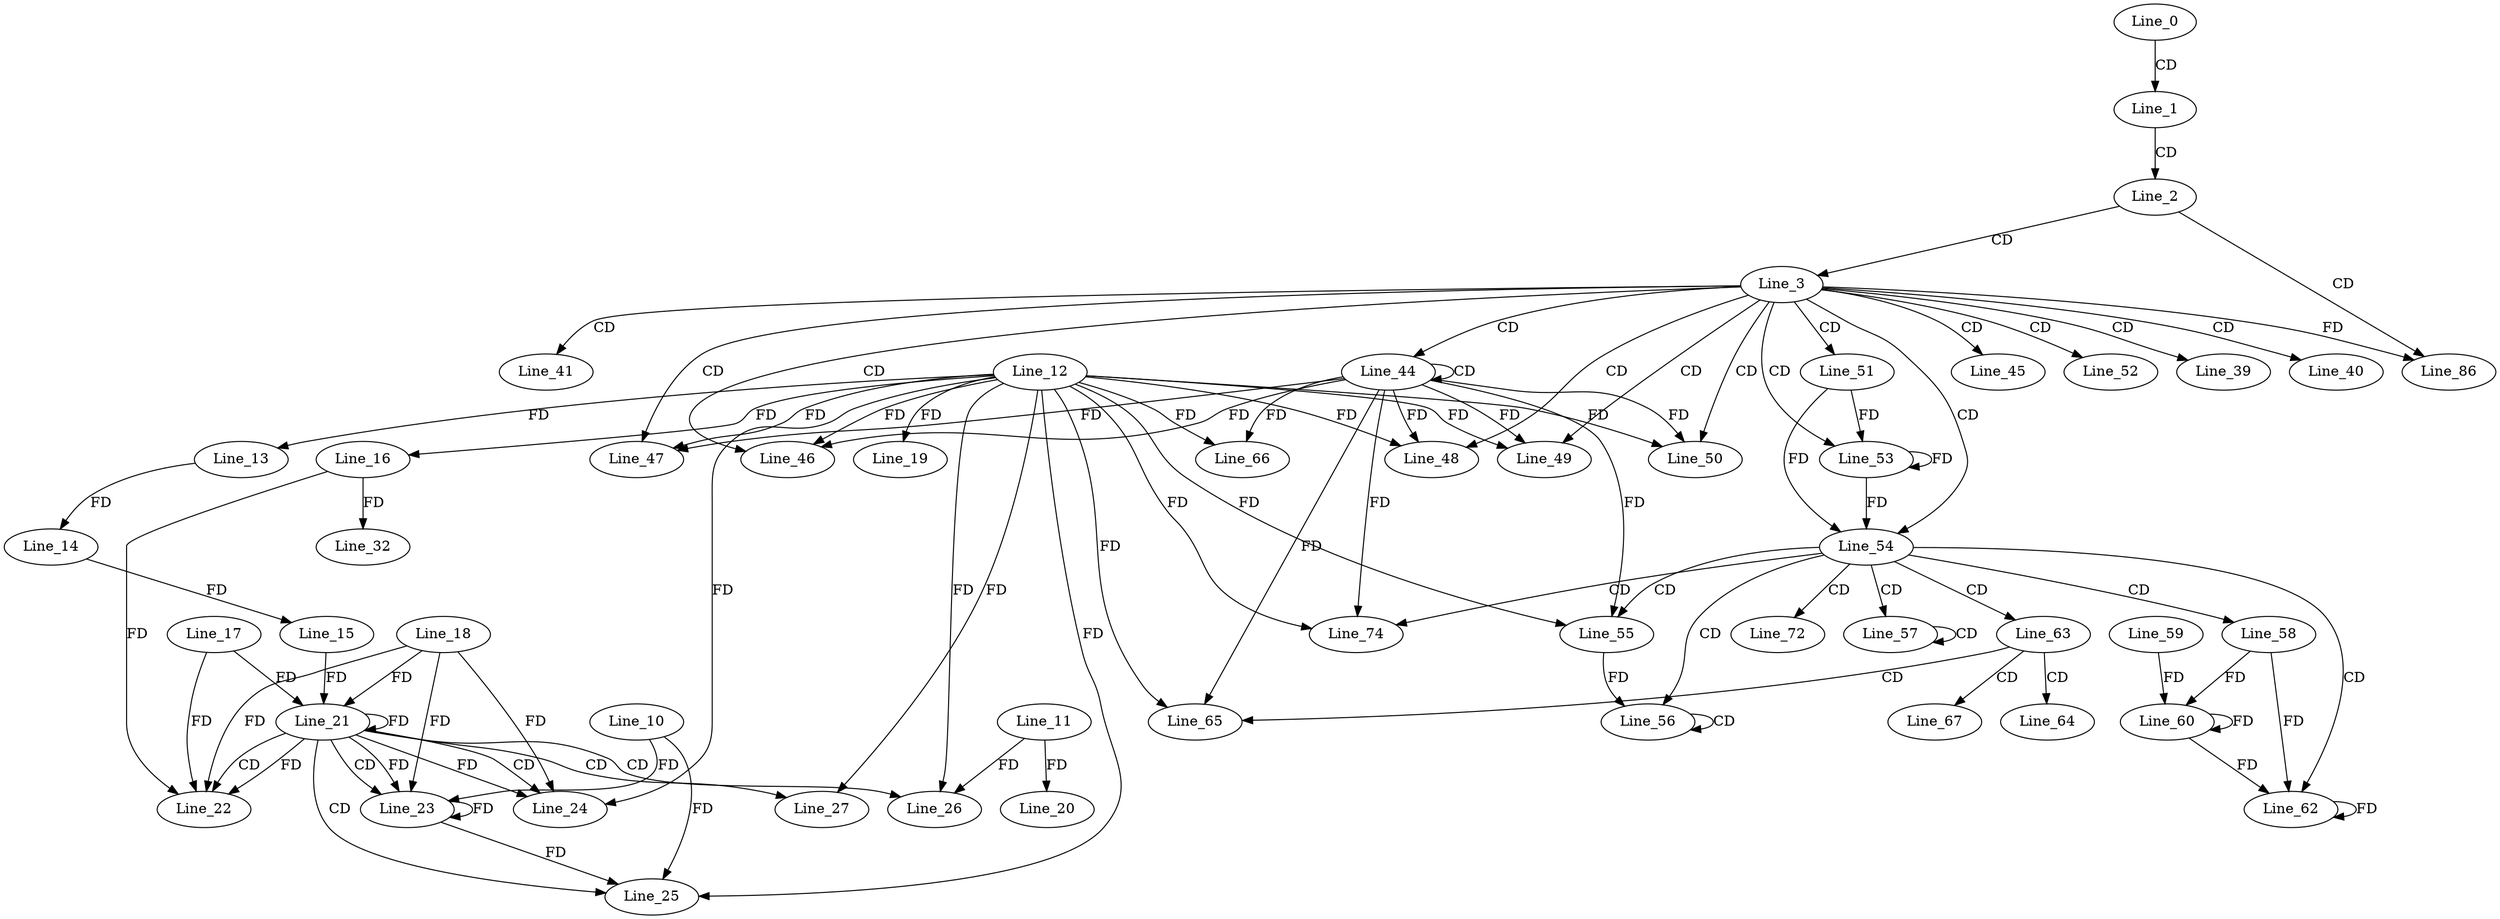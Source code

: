 digraph G {
  Line_0;
  Line_1;
  Line_2;
  Line_3;
  Line_12;
  Line_13;
  Line_13;
  Line_14;
  Line_14;
  Line_15;
  Line_16;
  Line_19;
  Line_11;
  Line_20;
  Line_21;
  Line_18;
  Line_21;
  Line_15;
  Line_17;
  Line_21;
  Line_22;
  Line_16;
  Line_23;
  Line_10;
  Line_24;
  Line_25;
  Line_26;
  Line_27;
  Line_32;
  Line_3;
  Line_39;
  Line_40;
  Line_41;
  Line_3;
  Line_44;
  Line_44;
  Line_44;
  Line_45;
  Line_46;
  Line_46;
  Line_47;
  Line_47;
  Line_47;
  Line_48;
  Line_48;
  Line_49;
  Line_49;
  Line_50;
  Line_50;
  Line_51;
  Line_52;
  Line_53;
  Line_54;
  Line_55;
  Line_55;
  Line_56;
  Line_56;
  Line_57;
  Line_57;
  Line_58;
  Line_60;
  Line_60;
  Line_59;
  Line_62;
  Line_62;
  Line_63;
  Line_64;
  Line_65;
  Line_65;
  Line_66;
  Line_67;
  Line_72;
  Line_74;
  Line_86;
  Line_0 -> Line_1 [ label="CD" ];
  Line_1 -> Line_2 [ label="CD" ];
  Line_2 -> Line_3 [ label="CD" ];
  Line_12 -> Line_13 [ label="FD" ];
  Line_13 -> Line_14 [ label="FD" ];
  Line_14 -> Line_15 [ label="FD" ];
  Line_12 -> Line_16 [ label="FD" ];
  Line_12 -> Line_19 [ label="FD" ];
  Line_11 -> Line_20 [ label="FD" ];
  Line_21 -> Line_21 [ label="FD" ];
  Line_18 -> Line_21 [ label="FD" ];
  Line_15 -> Line_21 [ label="FD" ];
  Line_17 -> Line_21 [ label="FD" ];
  Line_21 -> Line_22 [ label="CD" ];
  Line_16 -> Line_22 [ label="FD" ];
  Line_17 -> Line_22 [ label="FD" ];
  Line_21 -> Line_22 [ label="FD" ];
  Line_18 -> Line_22 [ label="FD" ];
  Line_21 -> Line_23 [ label="CD" ];
  Line_23 -> Line_23 [ label="FD" ];
  Line_10 -> Line_23 [ label="FD" ];
  Line_21 -> Line_23 [ label="FD" ];
  Line_18 -> Line_23 [ label="FD" ];
  Line_21 -> Line_24 [ label="CD" ];
  Line_12 -> Line_24 [ label="FD" ];
  Line_21 -> Line_24 [ label="FD" ];
  Line_18 -> Line_24 [ label="FD" ];
  Line_21 -> Line_25 [ label="CD" ];
  Line_12 -> Line_25 [ label="FD" ];
  Line_23 -> Line_25 [ label="FD" ];
  Line_10 -> Line_25 [ label="FD" ];
  Line_21 -> Line_26 [ label="CD" ];
  Line_12 -> Line_26 [ label="FD" ];
  Line_11 -> Line_26 [ label="FD" ];
  Line_21 -> Line_27 [ label="CD" ];
  Line_12 -> Line_27 [ label="FD" ];
  Line_16 -> Line_32 [ label="FD" ];
  Line_3 -> Line_39 [ label="CD" ];
  Line_3 -> Line_40 [ label="CD" ];
  Line_3 -> Line_41 [ label="CD" ];
  Line_3 -> Line_44 [ label="CD" ];
  Line_44 -> Line_44 [ label="CD" ];
  Line_3 -> Line_45 [ label="CD" ];
  Line_3 -> Line_46 [ label="CD" ];
  Line_44 -> Line_46 [ label="FD" ];
  Line_12 -> Line_46 [ label="FD" ];
  Line_3 -> Line_47 [ label="CD" ];
  Line_44 -> Line_47 [ label="FD" ];
  Line_12 -> Line_47 [ label="FD" ];
  Line_3 -> Line_48 [ label="CD" ];
  Line_44 -> Line_48 [ label="FD" ];
  Line_12 -> Line_48 [ label="FD" ];
  Line_3 -> Line_49 [ label="CD" ];
  Line_44 -> Line_49 [ label="FD" ];
  Line_12 -> Line_49 [ label="FD" ];
  Line_3 -> Line_50 [ label="CD" ];
  Line_44 -> Line_50 [ label="FD" ];
  Line_12 -> Line_50 [ label="FD" ];
  Line_3 -> Line_51 [ label="CD" ];
  Line_3 -> Line_52 [ label="CD" ];
  Line_3 -> Line_53 [ label="CD" ];
  Line_51 -> Line_53 [ label="FD" ];
  Line_53 -> Line_53 [ label="FD" ];
  Line_3 -> Line_54 [ label="CD" ];
  Line_51 -> Line_54 [ label="FD" ];
  Line_53 -> Line_54 [ label="FD" ];
  Line_54 -> Line_55 [ label="CD" ];
  Line_44 -> Line_55 [ label="FD" ];
  Line_12 -> Line_55 [ label="FD" ];
  Line_54 -> Line_56 [ label="CD" ];
  Line_55 -> Line_56 [ label="FD" ];
  Line_56 -> Line_56 [ label="CD" ];
  Line_54 -> Line_57 [ label="CD" ];
  Line_57 -> Line_57 [ label="CD" ];
  Line_54 -> Line_58 [ label="CD" ];
  Line_58 -> Line_60 [ label="FD" ];
  Line_60 -> Line_60 [ label="FD" ];
  Line_59 -> Line_60 [ label="FD" ];
  Line_54 -> Line_62 [ label="CD" ];
  Line_58 -> Line_62 [ label="FD" ];
  Line_60 -> Line_62 [ label="FD" ];
  Line_62 -> Line_62 [ label="FD" ];
  Line_54 -> Line_63 [ label="CD" ];
  Line_63 -> Line_64 [ label="CD" ];
  Line_63 -> Line_65 [ label="CD" ];
  Line_44 -> Line_65 [ label="FD" ];
  Line_12 -> Line_65 [ label="FD" ];
  Line_44 -> Line_66 [ label="FD" ];
  Line_12 -> Line_66 [ label="FD" ];
  Line_63 -> Line_67 [ label="CD" ];
  Line_54 -> Line_72 [ label="CD" ];
  Line_54 -> Line_74 [ label="CD" ];
  Line_44 -> Line_74 [ label="FD" ];
  Line_12 -> Line_74 [ label="FD" ];
  Line_2 -> Line_86 [ label="CD" ];
  Line_3 -> Line_86 [ label="FD" ];
}
